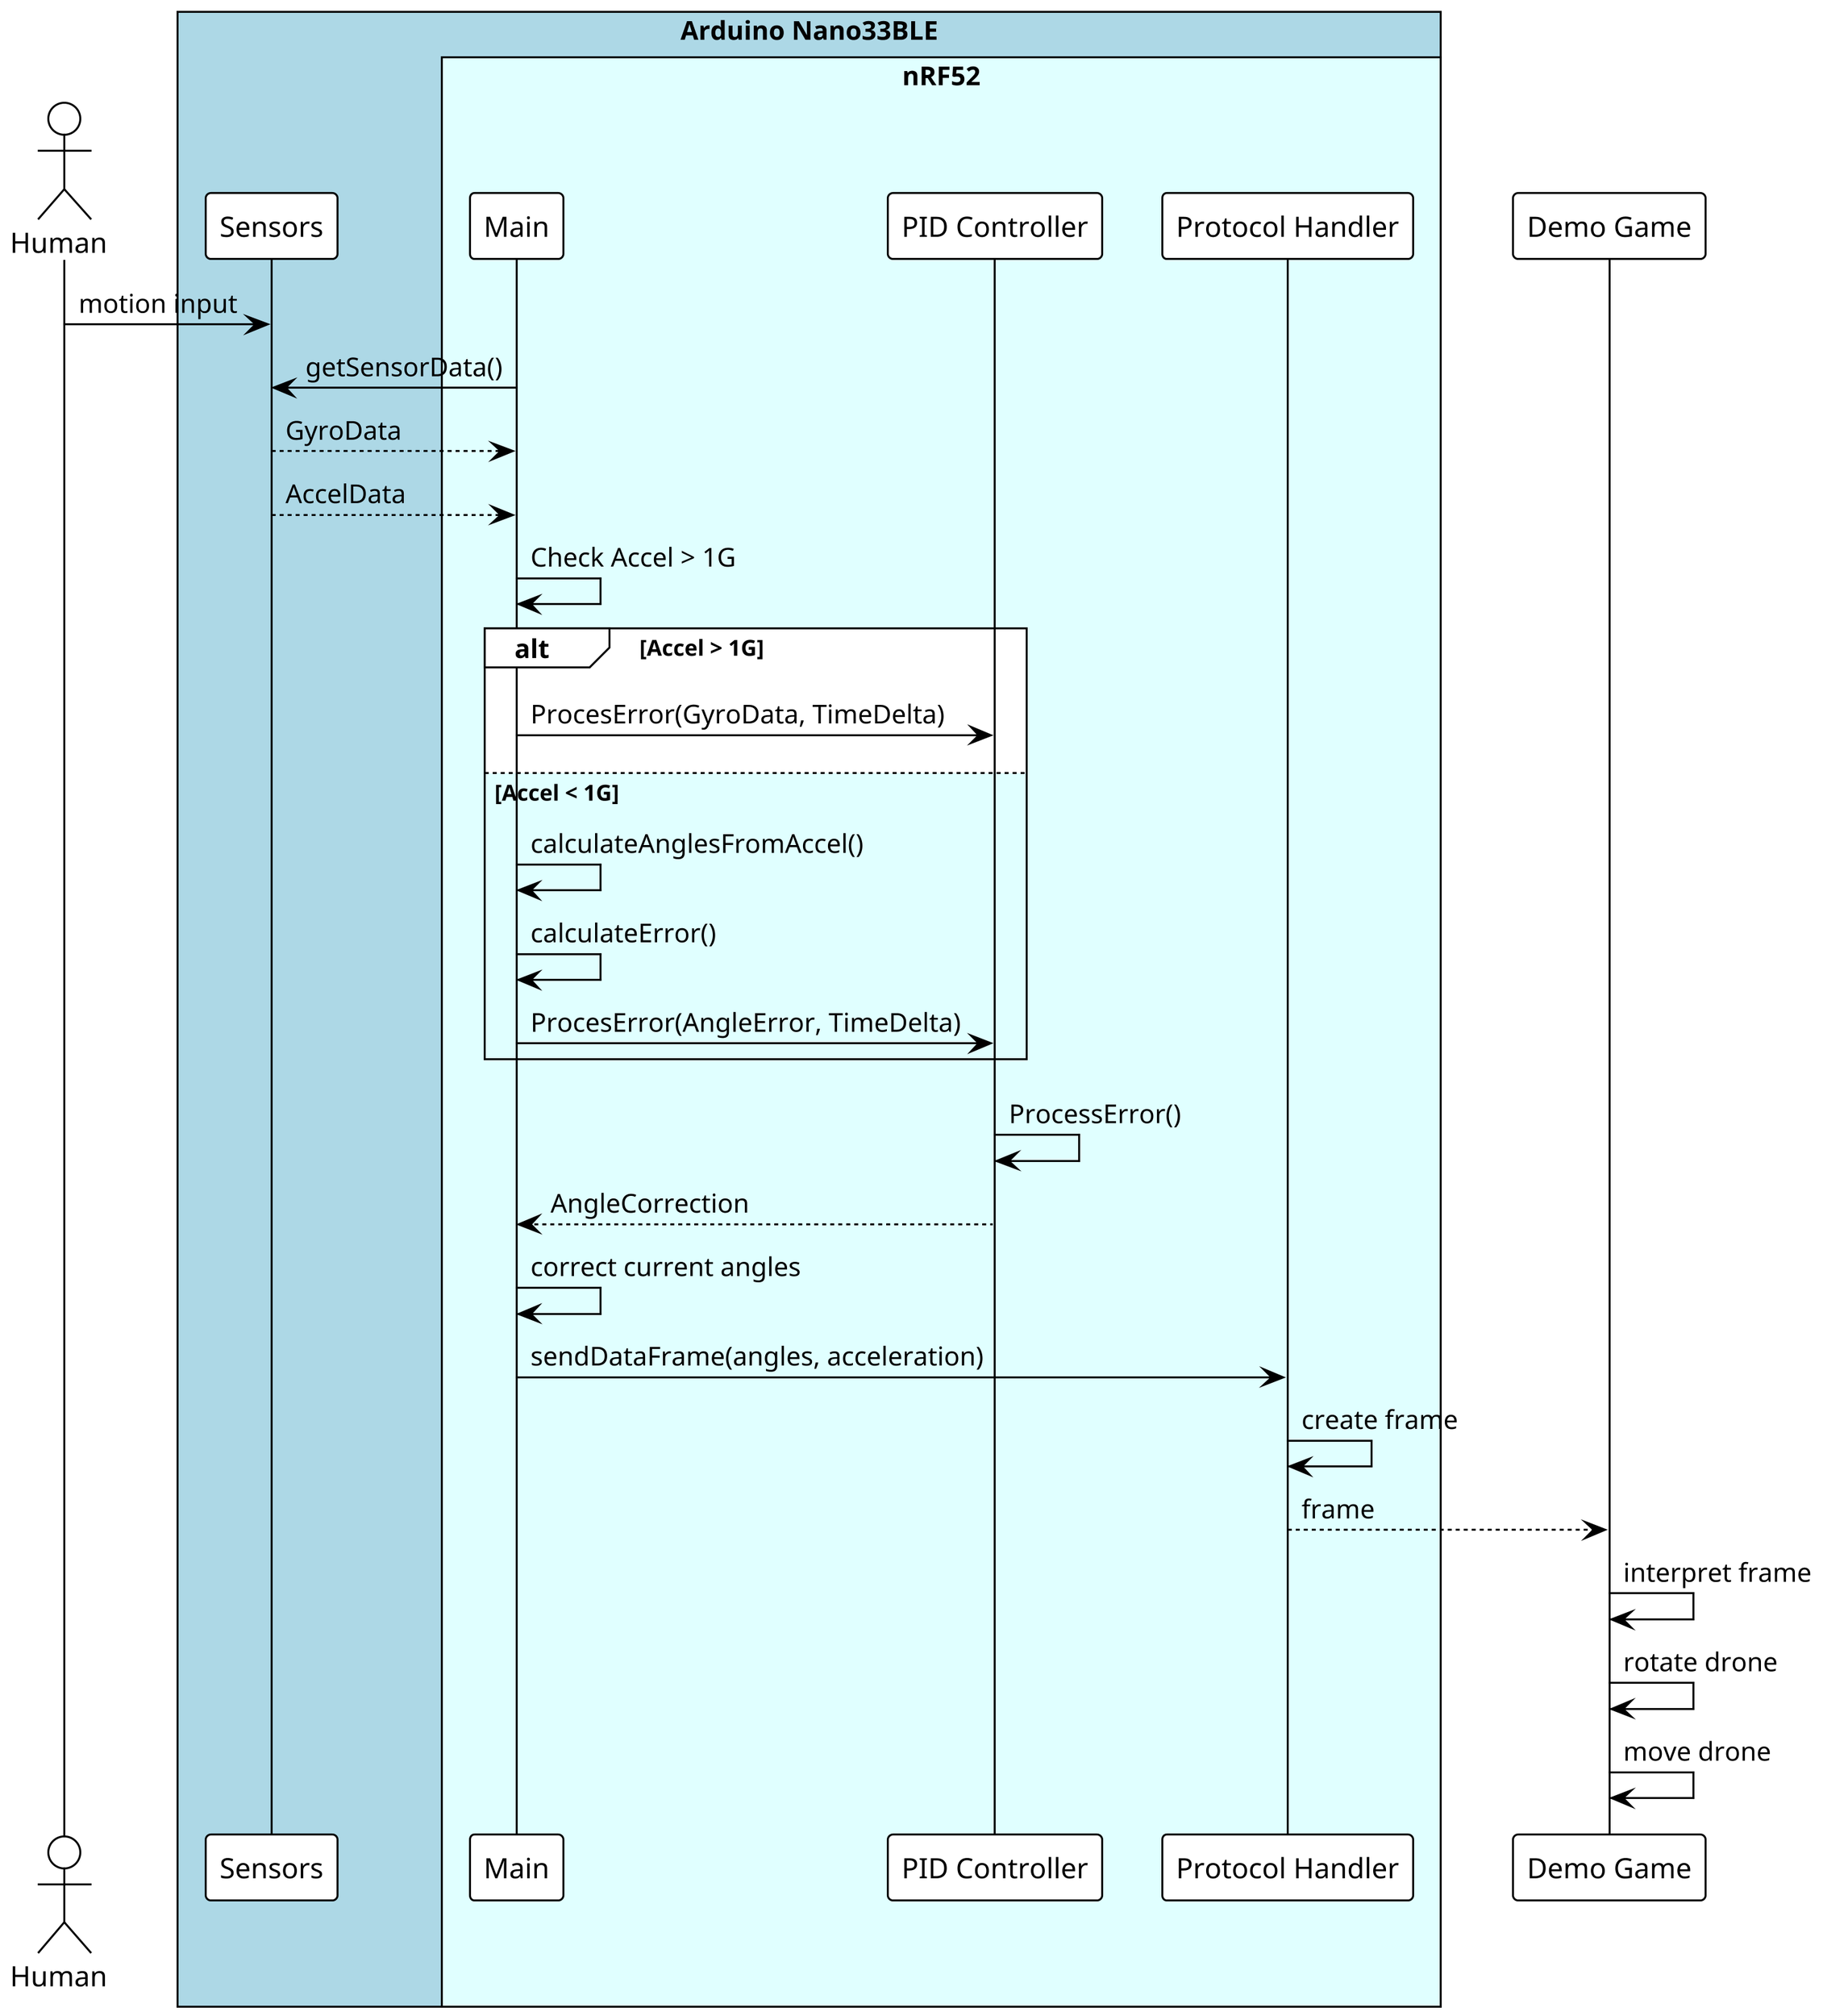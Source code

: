 @startuml

!theme plain
skinparam dpi 300

!pragma teoz true
actor       "Human"             as client
box         "Arduino Nano33BLE" #LightBlue
participant "Sensors"           as sensors
box         "nRF52"             #LightCyan
participant "Main"              as main
participant "PID Controller"    as pid
participant "Protocol Handler"  as protocol
end box
end box
participant "Demo Game"         as game

client    ->    sensors:    motion input
main      ->    sensors:    getSensorData()
sensors   -->   main:       GyroData
sensors   -->   main:       AccelData
main      ->    main:       Check Accel > 1G
'=============================================
alt Accel > 1G  
main      ->    pid:        ProcesError(GyroData, TimeDelta)  
'--------------------------------------------
else Accel < 1G
main      ->    main:       calculateAnglesFromAccel()
main      ->    main:       calculateError()
main      ->    pid:        ProcesError(AngleError, TimeDelta)  
end
'============================================
pid       ->    pid:        ProcessError()
pid       -->   main:       AngleCorrection
main      ->    main:       correct current angles
main      ->    protocol:   sendDataFrame(angles, acceleration)
protocol  ->    protocol:   create frame
protocol  -->   game:       frame
game      ->    game:       interpret frame
game      ->    game:       rotate drone
game      ->    game:       move drone

@enduml